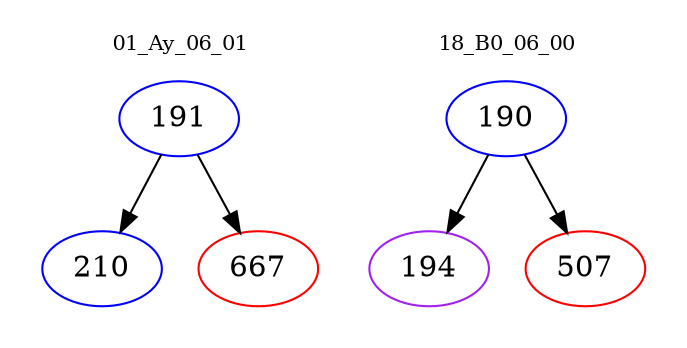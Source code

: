 digraph{
subgraph cluster_0 {
color = white
label = "01_Ay_06_01";
fontsize=10;
T0_191 [label="191", color="blue"]
T0_191 -> T0_210 [color="black"]
T0_210 [label="210", color="blue"]
T0_191 -> T0_667 [color="black"]
T0_667 [label="667", color="red"]
}
subgraph cluster_1 {
color = white
label = "18_B0_06_00";
fontsize=10;
T1_190 [label="190", color="blue"]
T1_190 -> T1_194 [color="black"]
T1_194 [label="194", color="purple"]
T1_190 -> T1_507 [color="black"]
T1_507 [label="507", color="red"]
}
}
